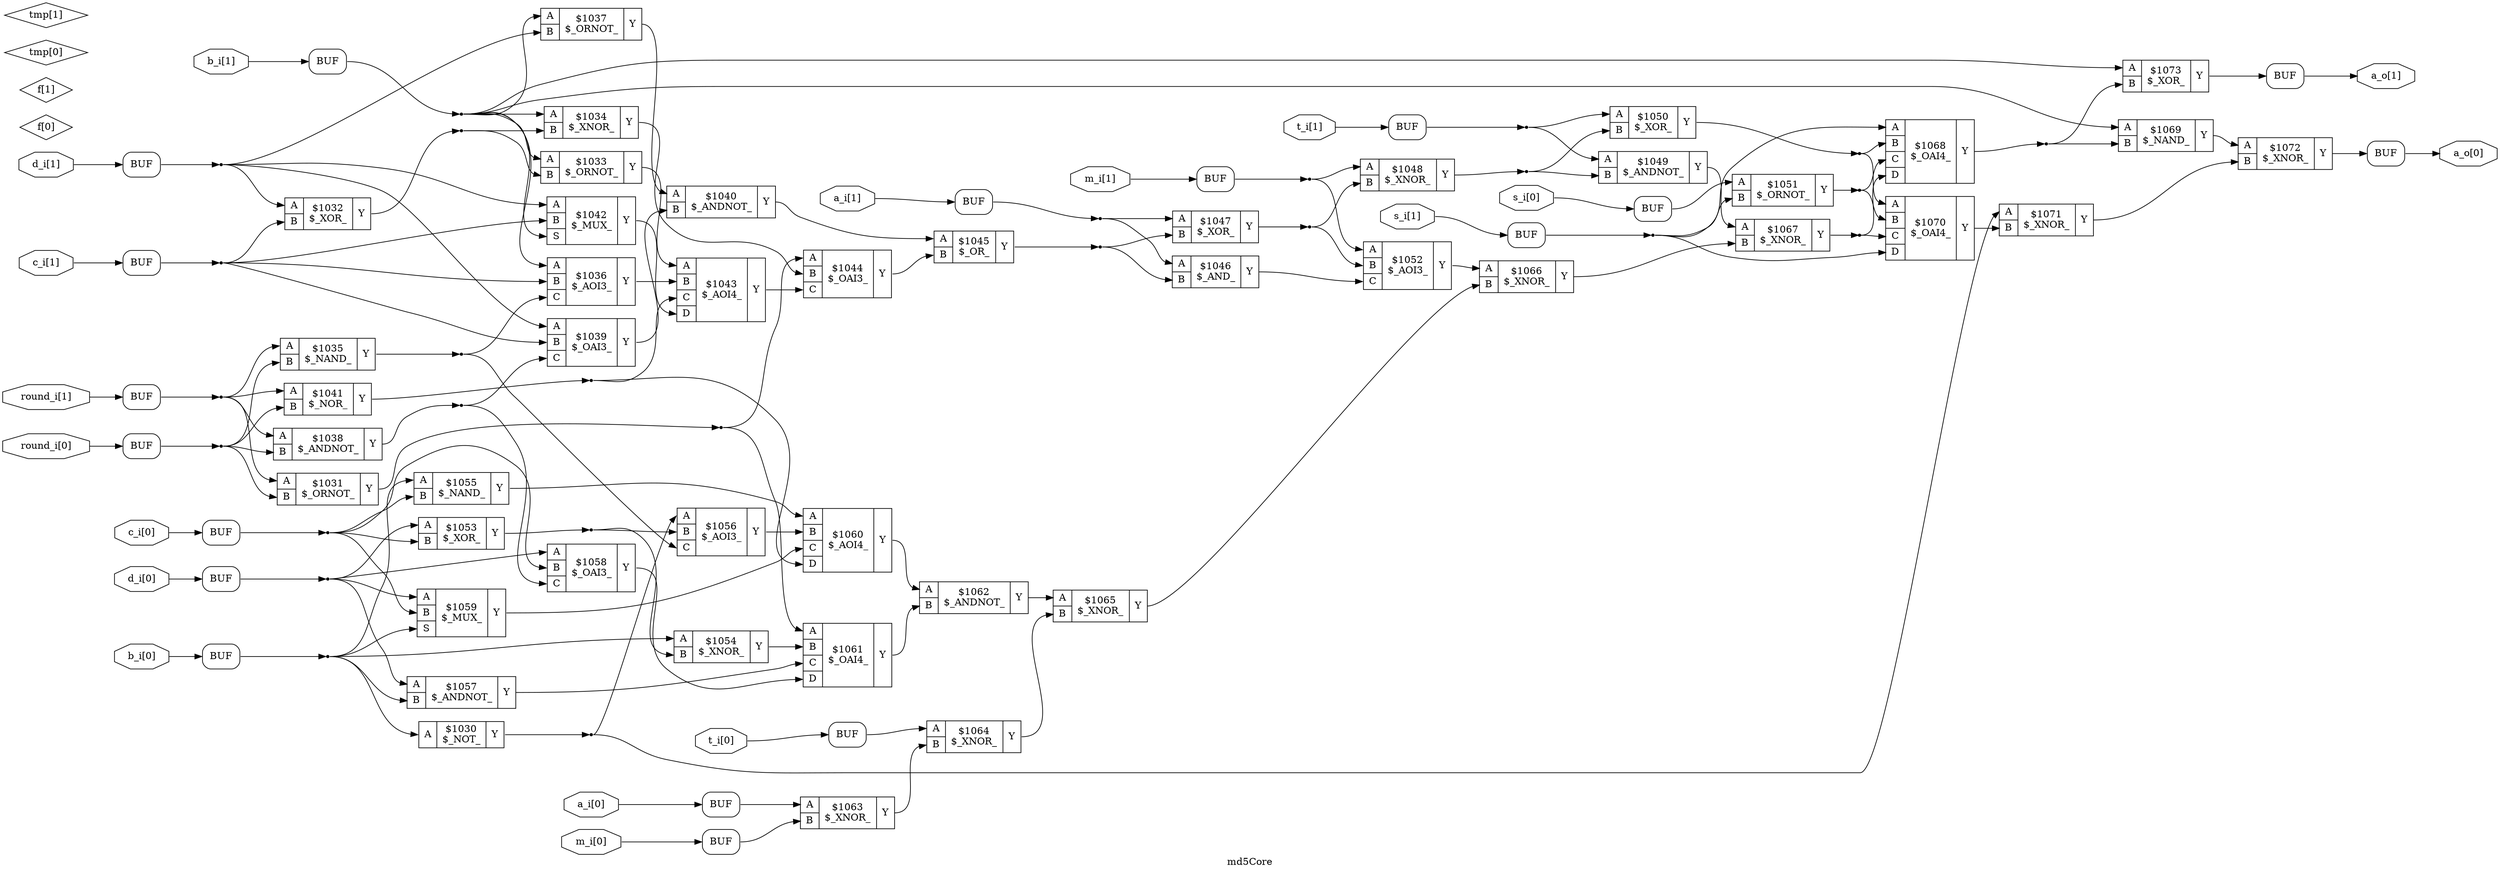 digraph "md5Core" {
label="md5Core";
rankdir="LR";
remincross=true;
n134 [ shape=octagon, label="a_i[0]", color="black", fontcolor="black" ];
n135 [ shape=octagon, label="a_i[1]", color="black", fontcolor="black" ];
n136 [ shape=octagon, label="a_o[0]", color="black", fontcolor="black" ];
n137 [ shape=octagon, label="a_o[1]", color="black", fontcolor="black" ];
n138 [ shape=octagon, label="b_i[0]", color="black", fontcolor="black" ];
n139 [ shape=octagon, label="b_i[1]", color="black", fontcolor="black" ];
n140 [ shape=octagon, label="c_i[0]", color="black", fontcolor="black" ];
n141 [ shape=octagon, label="c_i[1]", color="black", fontcolor="black" ];
n142 [ shape=octagon, label="d_i[0]", color="black", fontcolor="black" ];
n143 [ shape=octagon, label="d_i[1]", color="black", fontcolor="black" ];
n144 [ shape=diamond, label="f[0]", color="black", fontcolor="black" ];
n145 [ shape=diamond, label="f[1]", color="black", fontcolor="black" ];
n146 [ shape=octagon, label="m_i[0]", color="black", fontcolor="black" ];
n147 [ shape=octagon, label="m_i[1]", color="black", fontcolor="black" ];
n148 [ shape=octagon, label="round_i[0]", color="black", fontcolor="black" ];
n149 [ shape=octagon, label="round_i[1]", color="black", fontcolor="black" ];
n150 [ shape=octagon, label="s_i[0]", color="black", fontcolor="black" ];
n151 [ shape=octagon, label="s_i[1]", color="black", fontcolor="black" ];
n152 [ shape=octagon, label="t_i[0]", color="black", fontcolor="black" ];
n153 [ shape=octagon, label="t_i[1]", color="black", fontcolor="black" ];
n154 [ shape=diamond, label="tmp[0]", color="black", fontcolor="black" ];
n155 [ shape=diamond, label="tmp[1]", color="black", fontcolor="black" ];
c158 [ shape=record, label="{{<p156> A}|$1030\n$_NOT_|{<p157> Y}}" ];
c160 [ shape=record, label="{{<p156> A|<p159> B}|$1031\n$_ORNOT_|{<p157> Y}}" ];
c161 [ shape=record, label="{{<p156> A|<p159> B}|$1032\n$_XOR_|{<p157> Y}}" ];
c162 [ shape=record, label="{{<p156> A|<p159> B}|$1033\n$_ORNOT_|{<p157> Y}}" ];
c163 [ shape=record, label="{{<p156> A|<p159> B}|$1034\n$_XNOR_|{<p157> Y}}" ];
c164 [ shape=record, label="{{<p156> A|<p159> B}|$1035\n$_NAND_|{<p157> Y}}" ];
c166 [ shape=record, label="{{<p156> A|<p159> B|<p165> C}|$1036\n$_AOI3_|{<p157> Y}}" ];
c167 [ shape=record, label="{{<p156> A|<p159> B}|$1037\n$_ORNOT_|{<p157> Y}}" ];
c168 [ shape=record, label="{{<p156> A|<p159> B}|$1038\n$_ANDNOT_|{<p157> Y}}" ];
c169 [ shape=record, label="{{<p156> A|<p159> B|<p165> C}|$1039\n$_OAI3_|{<p157> Y}}" ];
c170 [ shape=record, label="{{<p156> A|<p159> B}|$1040\n$_ANDNOT_|{<p157> Y}}" ];
c171 [ shape=record, label="{{<p156> A|<p159> B}|$1041\n$_NOR_|{<p157> Y}}" ];
c173 [ shape=record, label="{{<p156> A|<p159> B|<p172> S}|$1042\n$_MUX_|{<p157> Y}}" ];
c175 [ shape=record, label="{{<p156> A|<p159> B|<p165> C|<p174> D}|$1043\n$_AOI4_|{<p157> Y}}" ];
c176 [ shape=record, label="{{<p156> A|<p159> B|<p165> C}|$1044\n$_OAI3_|{<p157> Y}}" ];
c177 [ shape=record, label="{{<p156> A|<p159> B}|$1045\n$_OR_|{<p157> Y}}" ];
c178 [ shape=record, label="{{<p156> A|<p159> B}|$1046\n$_AND_|{<p157> Y}}" ];
c179 [ shape=record, label="{{<p156> A|<p159> B}|$1047\n$_XOR_|{<p157> Y}}" ];
c180 [ shape=record, label="{{<p156> A|<p159> B}|$1048\n$_XNOR_|{<p157> Y}}" ];
c181 [ shape=record, label="{{<p156> A|<p159> B}|$1049\n$_ANDNOT_|{<p157> Y}}" ];
c182 [ shape=record, label="{{<p156> A|<p159> B}|$1050\n$_XOR_|{<p157> Y}}" ];
c183 [ shape=record, label="{{<p156> A|<p159> B}|$1051\n$_ORNOT_|{<p157> Y}}" ];
c184 [ shape=record, label="{{<p156> A|<p159> B|<p165> C}|$1052\n$_AOI3_|{<p157> Y}}" ];
c185 [ shape=record, label="{{<p156> A|<p159> B}|$1053\n$_XOR_|{<p157> Y}}" ];
c186 [ shape=record, label="{{<p156> A|<p159> B}|$1054\n$_XNOR_|{<p157> Y}}" ];
c187 [ shape=record, label="{{<p156> A|<p159> B}|$1055\n$_NAND_|{<p157> Y}}" ];
c188 [ shape=record, label="{{<p156> A|<p159> B|<p165> C}|$1056\n$_AOI3_|{<p157> Y}}" ];
c189 [ shape=record, label="{{<p156> A|<p159> B}|$1057\n$_ANDNOT_|{<p157> Y}}" ];
c190 [ shape=record, label="{{<p156> A|<p159> B|<p165> C}|$1058\n$_OAI3_|{<p157> Y}}" ];
c191 [ shape=record, label="{{<p156> A|<p159> B|<p172> S}|$1059\n$_MUX_|{<p157> Y}}" ];
c192 [ shape=record, label="{{<p156> A|<p159> B|<p165> C|<p174> D}|$1060\n$_AOI4_|{<p157> Y}}" ];
c193 [ shape=record, label="{{<p156> A|<p159> B|<p165> C|<p174> D}|$1061\n$_OAI4_|{<p157> Y}}" ];
c194 [ shape=record, label="{{<p156> A|<p159> B}|$1062\n$_ANDNOT_|{<p157> Y}}" ];
c195 [ shape=record, label="{{<p156> A|<p159> B}|$1063\n$_XNOR_|{<p157> Y}}" ];
c196 [ shape=record, label="{{<p156> A|<p159> B}|$1064\n$_XNOR_|{<p157> Y}}" ];
c197 [ shape=record, label="{{<p156> A|<p159> B}|$1065\n$_XNOR_|{<p157> Y}}" ];
c198 [ shape=record, label="{{<p156> A|<p159> B}|$1066\n$_XNOR_|{<p157> Y}}" ];
c199 [ shape=record, label="{{<p156> A|<p159> B}|$1067\n$_XNOR_|{<p157> Y}}" ];
c200 [ shape=record, label="{{<p156> A|<p159> B|<p165> C|<p174> D}|$1068\n$_OAI4_|{<p157> Y}}" ];
c201 [ shape=record, label="{{<p156> A|<p159> B}|$1069\n$_NAND_|{<p157> Y}}" ];
c202 [ shape=record, label="{{<p156> A|<p159> B|<p165> C|<p174> D}|$1070\n$_OAI4_|{<p157> Y}}" ];
c203 [ shape=record, label="{{<p156> A|<p159> B}|$1071\n$_XNOR_|{<p157> Y}}" ];
c204 [ shape=record, label="{{<p156> A|<p159> B}|$1072\n$_XNOR_|{<p157> Y}}" ];
c205 [ shape=record, label="{{<p156> A|<p159> B}|$1073\n$_XOR_|{<p157> Y}}" ];
x0 [shape=box, style=rounded, label="BUF"];
x1 [shape=box, style=rounded, label="BUF"];
x2 [shape=box, style=rounded, label="BUF"];
x3 [shape=box, style=rounded, label="BUF"];
x4 [shape=box, style=rounded, label="BUF"];
x5 [shape=box, style=rounded, label="BUF"];
x6 [shape=box, style=rounded, label="BUF"];
x7 [shape=box, style=rounded, label="BUF"];
x8 [shape=box, style=rounded, label="BUF"];
x9 [shape=box, style=rounded, label="BUF"];
x10 [shape=box, style=rounded, label="BUF"];
x11 [shape=box, style=rounded, label="BUF"];
x12 [shape=box, style=rounded, label="BUF"];
x13 [shape=box, style=rounded, label="BUF"];
x14 [shape=box, style=rounded, label="BUF"];
x15 [shape=box, style=rounded, label="BUF"];
x16 [shape=box, style=rounded, label="BUF"];
x17 [shape=box, style=rounded, label="BUF"];
n1 [ shape=point ];
x0:e:e -> n1:w [color="black", label=""];
n1:e -> c160:p156:w [color="black", label=""];
n1:e -> c164:p156:w [color="black", label=""];
n1:e -> c168:p156:w [color="black", label=""];
n1:e -> c171:p156:w [color="black", label=""];
n10 [ shape=point ];
x9:e:e -> n10:w [color="black", label=""];
n10:e -> c185:p159:w [color="black", label=""];
n10:e -> c187:p159:w [color="black", label=""];
n10:e -> c190:p159:w [color="black", label=""];
n10:e -> c191:p159:w [color="black", label=""];
n11 [ shape=point ];
x10:e:e -> n11:w [color="black", label=""];
n11:e -> c178:p156:w [color="black", label=""];
n11:e -> c179:p156:w [color="black", label=""];
x11:e:e -> c195:p156:w [color="black", label=""];
n13 [ shape=point ];
x12:e:e -> n13:w [color="black", label=""];
n13:e -> c180:p156:w [color="black", label=""];
n13:e -> c184:p156:w [color="black", label=""];
n134:e -> x11:w:w [color="black", label=""];
n135:e -> x10:w:w [color="black", label=""];
x16:e:e -> n136:w [color="black", label=""];
x17:e:e -> n137:w [color="black", label=""];
n138:e -> x3:w:w [color="black", label=""];
n139:e -> x2:w:w [color="black", label=""];
x13:e:e -> c195:p159:w [color="black", label=""];
n140:e -> x9:w:w [color="black", label=""];
n141:e -> x8:w:w [color="black", label=""];
n142:e -> x5:w:w [color="black", label=""];
n143:e -> x4:w:w [color="black", label=""];
n146:e -> x13:w:w [color="black", label=""];
n147:e -> x12:w:w [color="black", label=""];
n148:e -> x1:w:w [color="black", label=""];
n149:e -> x0:w:w [color="black", label=""];
n15 [ shape=point ];
x14:e:e -> n15:w [color="black", label=""];
n15:e -> c181:p156:w [color="black", label=""];
n15:e -> c182:p156:w [color="black", label=""];
n150:e -> x7:w:w [color="black", label=""];
n151:e -> x6:w:w [color="black", label=""];
n152:e -> x15:w:w [color="black", label=""];
n153:e -> x14:w:w [color="black", label=""];
x15:e:e -> c196:p156:w [color="black", label=""];
c204:p157:e -> x16:w:w [color="black", label=""];
c205:p157:e -> x17:w:w [color="black", label=""];
n19 [ shape=point ];
c158:p157:e -> n19:w [color="black", label=""];
n19:e -> c188:p156:w [color="black", label=""];
n19:e -> c203:p156:w [color="black", label=""];
n2 [ shape=point ];
x1:e:e -> n2:w [color="black", label=""];
n2:e -> c160:p159:w [color="black", label=""];
n2:e -> c164:p159:w [color="black", label=""];
n2:e -> c168:p159:w [color="black", label=""];
n2:e -> c171:p159:w [color="black", label=""];
n20 [ shape=point ];
c160:p157:e -> n20:w [color="black", label=""];
n20:e -> c176:p156:w [color="black", label=""];
n20:e -> c193:p156:w [color="black", label=""];
n21 [ shape=point ];
c161:p157:e -> n21:w [color="black", label=""];
n21:e -> c162:p159:w [color="black", label=""];
n21:e -> c163:p159:w [color="black", label=""];
c162:p157:e -> c175:p156:w [color="black", label=""];
c163:p157:e -> c176:p159:w [color="black", label=""];
n24 [ shape=point ];
c164:p157:e -> n24:w [color="black", label=""];
n24:e -> c166:p165:w [color="black", label=""];
n24:e -> c188:p165:w [color="black", label=""];
c166:p157:e -> c175:p159:w [color="black", label=""];
c167:p157:e -> c170:p156:w [color="black", label=""];
n27 [ shape=point ];
c168:p157:e -> n27:w [color="black", label=""];
n27:e -> c169:p165:w [color="black", label=""];
n27:e -> c190:p165:w [color="black", label=""];
c169:p157:e -> c170:p159:w [color="black", label=""];
c170:p157:e -> c177:p156:w [color="black", label=""];
n3 [ shape=point ];
x2:e:e -> n3:w [color="black", label=""];
n3:e -> c162:p156:w [color="black", label=""];
n3:e -> c163:p156:w [color="black", label=""];
n3:e -> c166:p156:w [color="black", label=""];
n3:e -> c167:p156:w [color="black", label=""];
n3:e -> c173:p172:w [color="black", label=""];
n3:e -> c201:p156:w [color="black", label=""];
n3:e -> c205:p156:w [color="black", label=""];
n30 [ shape=point ];
c171:p157:e -> n30:w [color="black", label=""];
n30:e -> c175:p165:w [color="black", label=""];
n30:e -> c192:p174:w [color="black", label=""];
c173:p157:e -> c175:p174:w [color="black", label=""];
c175:p157:e -> c176:p165:w [color="black", label=""];
c176:p157:e -> c177:p159:w [color="black", label=""];
n34 [ shape=point ];
c177:p157:e -> n34:w [color="black", label=""];
n34:e -> c178:p159:w [color="black", label=""];
n34:e -> c179:p159:w [color="black", label=""];
c178:p157:e -> c184:p165:w [color="black", label=""];
n36 [ shape=point ];
c179:p157:e -> n36:w [color="black", label=""];
n36:e -> c180:p159:w [color="black", label=""];
n36:e -> c184:p159:w [color="black", label=""];
n37 [ shape=point ];
c180:p157:e -> n37:w [color="black", label=""];
n37:e -> c181:p159:w [color="black", label=""];
n37:e -> c182:p159:w [color="black", label=""];
c181:p157:e -> c199:p156:w [color="black", label=""];
n39 [ shape=point ];
c182:p157:e -> n39:w [color="black", label=""];
n39:e -> c200:p159:w [color="black", label=""];
n39:e -> c202:p156:w [color="black", label=""];
n4 [ shape=point ];
x3:e:e -> n4:w [color="black", label=""];
n4:e -> c158:p156:w [color="black", label=""];
n4:e -> c186:p156:w [color="black", label=""];
n4:e -> c187:p156:w [color="black", label=""];
n4:e -> c189:p159:w [color="black", label=""];
n4:e -> c191:p172:w [color="black", label=""];
n40 [ shape=point ];
c183:p157:e -> n40:w [color="black", label=""];
n40:e -> c200:p165:w [color="black", label=""];
n40:e -> c202:p159:w [color="black", label=""];
c184:p157:e -> c198:p156:w [color="black", label=""];
n42 [ shape=point ];
c185:p157:e -> n42:w [color="black", label=""];
n42:e -> c186:p159:w [color="black", label=""];
n42:e -> c188:p159:w [color="black", label=""];
c186:p157:e -> c193:p159:w [color="black", label=""];
c187:p157:e -> c192:p156:w [color="black", label=""];
c188:p157:e -> c192:p159:w [color="black", label=""];
c189:p157:e -> c193:p165:w [color="black", label=""];
c190:p157:e -> c193:p174:w [color="black", label=""];
c191:p157:e -> c192:p165:w [color="black", label=""];
c192:p157:e -> c194:p156:w [color="black", label=""];
n5 [ shape=point ];
x4:e:e -> n5:w [color="black", label=""];
n5:e -> c161:p156:w [color="black", label=""];
n5:e -> c167:p159:w [color="black", label=""];
n5:e -> c169:p156:w [color="black", label=""];
n5:e -> c173:p156:w [color="black", label=""];
c193:p157:e -> c194:p159:w [color="black", label=""];
c194:p157:e -> c197:p156:w [color="black", label=""];
c195:p157:e -> c196:p159:w [color="black", label=""];
c196:p157:e -> c197:p159:w [color="black", label=""];
c197:p157:e -> c198:p159:w [color="black", label=""];
c198:p157:e -> c199:p159:w [color="black", label=""];
n56 [ shape=point ];
c199:p157:e -> n56:w [color="black", label=""];
n56:e -> c200:p174:w [color="black", label=""];
n56:e -> c202:p165:w [color="black", label=""];
n57 [ shape=point ];
c200:p157:e -> n57:w [color="black", label=""];
n57:e -> c201:p159:w [color="black", label=""];
n57:e -> c205:p159:w [color="black", label=""];
c201:p157:e -> c204:p156:w [color="black", label=""];
c202:p157:e -> c203:p159:w [color="black", label=""];
n6 [ shape=point ];
x5:e:e -> n6:w [color="black", label=""];
n6:e -> c185:p156:w [color="black", label=""];
n6:e -> c189:p156:w [color="black", label=""];
n6:e -> c190:p156:w [color="black", label=""];
n6:e -> c191:p156:w [color="black", label=""];
c203:p157:e -> c204:p159:w [color="black", label=""];
n7 [ shape=point ];
x6:e:e -> n7:w [color="black", label=""];
n7:e -> c183:p159:w [color="black", label=""];
n7:e -> c200:p156:w [color="black", label=""];
n7:e -> c202:p174:w [color="black", label=""];
x7:e:e -> c183:p156:w [color="black", label=""];
n9 [ shape=point ];
x8:e:e -> n9:w [color="black", label=""];
n9:e -> c161:p159:w [color="black", label=""];
n9:e -> c166:p159:w [color="black", label=""];
n9:e -> c169:p159:w [color="black", label=""];
n9:e -> c173:p159:w [color="black", label=""];
}

